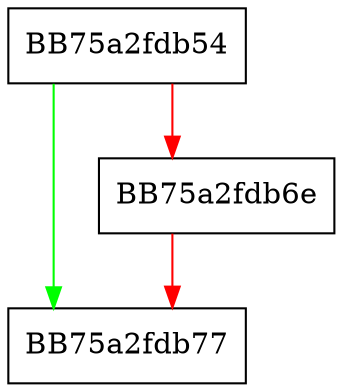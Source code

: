 digraph SetState {
  node [shape="box"];
  graph [splines=ortho];
  BB75a2fdb54 -> BB75a2fdb77 [color="green"];
  BB75a2fdb54 -> BB75a2fdb6e [color="red"];
  BB75a2fdb6e -> BB75a2fdb77 [color="red"];
}